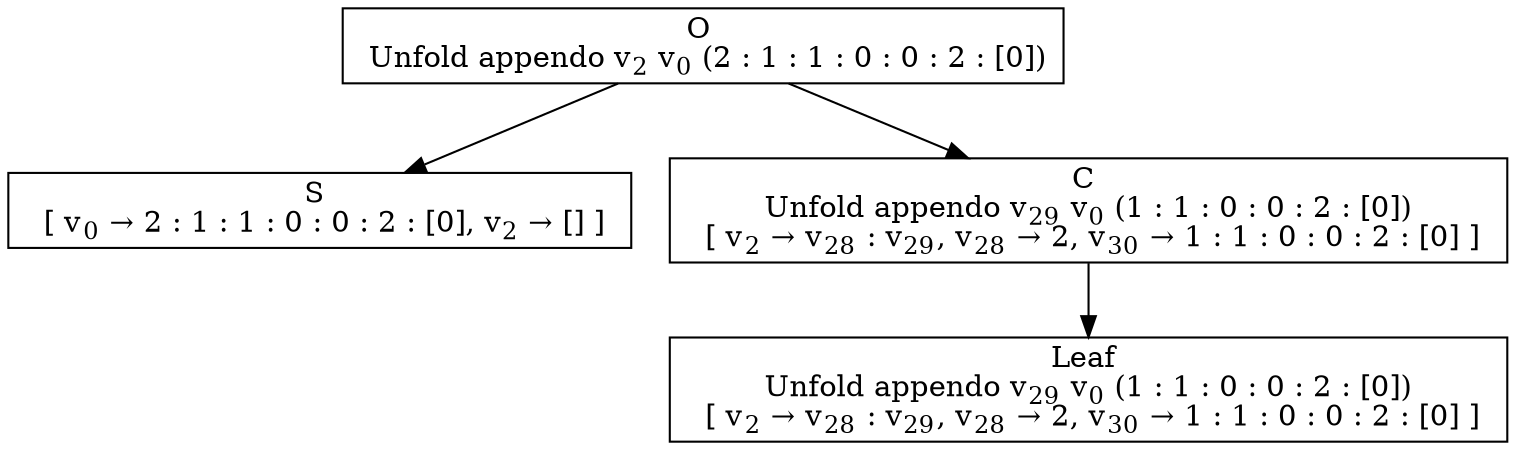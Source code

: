 digraph {
    graph [rankdir=TB
          ,bgcolor=transparent];
    node [shape=box
         ,fillcolor=white
         ,style=filled];
    0 [label=<O <BR/> Unfold appendo v<SUB>2</SUB> v<SUB>0</SUB> (2 : 1 : 1 : 0 : 0 : 2 : [0])>];
    1 [label=<S <BR/>  [ v<SUB>0</SUB> &rarr; 2 : 1 : 1 : 0 : 0 : 2 : [0], v<SUB>2</SUB> &rarr; [] ] >];
    2 [label=<C <BR/> Unfold appendo v<SUB>29</SUB> v<SUB>0</SUB> (1 : 1 : 0 : 0 : 2 : [0]) <BR/>  [ v<SUB>2</SUB> &rarr; v<SUB>28</SUB> : v<SUB>29</SUB>, v<SUB>28</SUB> &rarr; 2, v<SUB>30</SUB> &rarr; 1 : 1 : 0 : 0 : 2 : [0] ] >];
    3 [label=<Leaf <BR/> Unfold appendo v<SUB>29</SUB> v<SUB>0</SUB> (1 : 1 : 0 : 0 : 2 : [0]) <BR/>  [ v<SUB>2</SUB> &rarr; v<SUB>28</SUB> : v<SUB>29</SUB>, v<SUB>28</SUB> &rarr; 2, v<SUB>30</SUB> &rarr; 1 : 1 : 0 : 0 : 2 : [0] ] >];
    0 -> 1 [label=""];
    0 -> 2 [label=""];
    2 -> 3 [label=""];
}